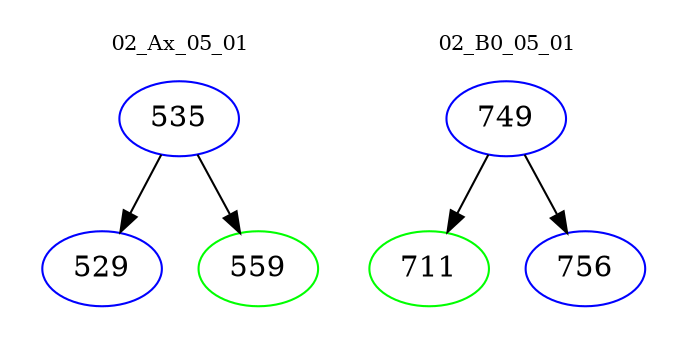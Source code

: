 digraph{
subgraph cluster_0 {
color = white
label = "02_Ax_05_01";
fontsize=10;
T0_535 [label="535", color="blue"]
T0_535 -> T0_529 [color="black"]
T0_529 [label="529", color="blue"]
T0_535 -> T0_559 [color="black"]
T0_559 [label="559", color="green"]
}
subgraph cluster_1 {
color = white
label = "02_B0_05_01";
fontsize=10;
T1_749 [label="749", color="blue"]
T1_749 -> T1_711 [color="black"]
T1_711 [label="711", color="green"]
T1_749 -> T1_756 [color="black"]
T1_756 [label="756", color="blue"]
}
}
